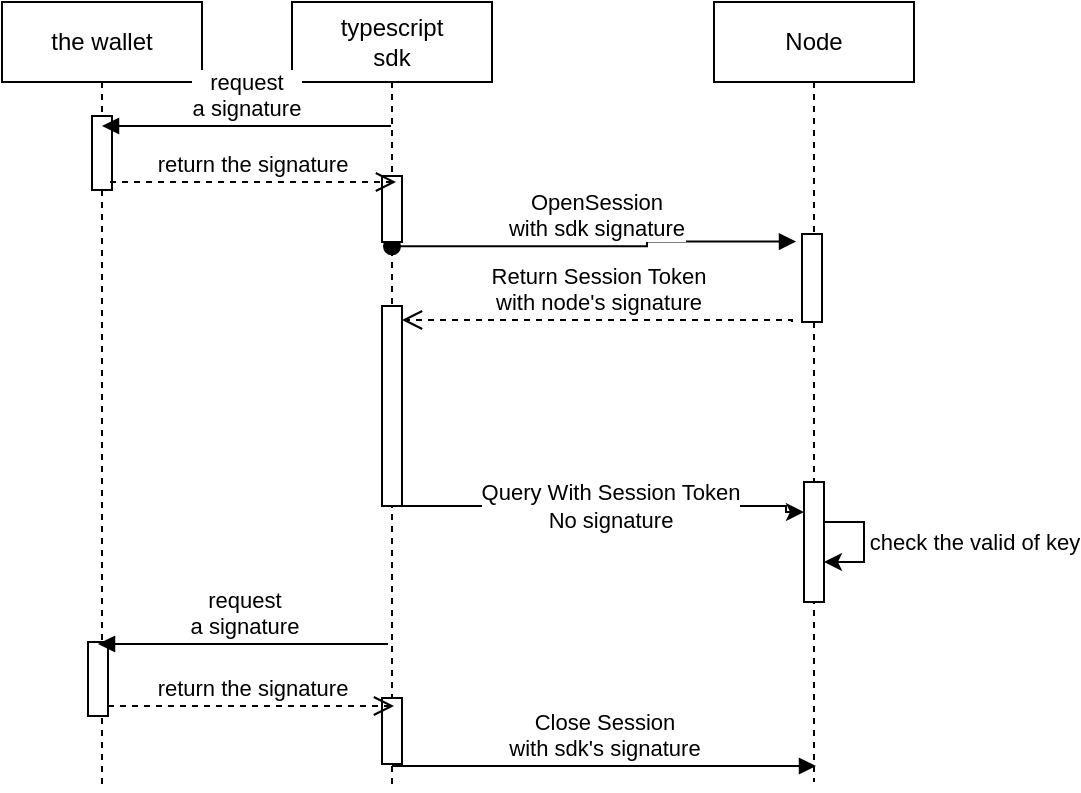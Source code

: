 <mxfile version="15.4.0" type="device"><diagram id="V7aV_hFx9-QJWboMDAXT" name="session"><mxGraphModel dx="1106" dy="997" grid="0" gridSize="10" guides="1" tooltips="1" connect="1" arrows="1" fold="1" page="1" pageScale="1" pageWidth="827" pageHeight="1169" math="0" shadow="0"><root><mxCell id="0"/><mxCell id="1" parent="0"/><mxCell id="n7XyEWAcI2RaktLU3W_4-4" value="Node" style="shape=umlLifeline;perimeter=lifelinePerimeter;whiteSpace=wrap;html=1;container=1;collapsible=0;recursiveResize=0;outlineConnect=0;" vertex="1" parent="1"><mxGeometry x="481" y="366" width="100" height="390" as="geometry"/></mxCell><mxCell id="n7XyEWAcI2RaktLU3W_4-9" value="" style="html=1;points=[];perimeter=orthogonalPerimeter;" vertex="1" parent="n7XyEWAcI2RaktLU3W_4-4"><mxGeometry x="44" y="116" width="10" height="44" as="geometry"/></mxCell><mxCell id="n7XyEWAcI2RaktLU3W_4-14" value="" style="html=1;points=[];perimeter=orthogonalPerimeter;" vertex="1" parent="n7XyEWAcI2RaktLU3W_4-4"><mxGeometry x="45" y="240" width="10" height="60" as="geometry"/></mxCell><mxCell id="n7XyEWAcI2RaktLU3W_4-18" value="check the valid of key" style="edgeStyle=orthogonalEdgeStyle;rounded=0;orthogonalLoop=1;jettySize=auto;html=1;elbow=vertical;" edge="1" parent="n7XyEWAcI2RaktLU3W_4-4" source="n7XyEWAcI2RaktLU3W_4-14" target="n7XyEWAcI2RaktLU3W_4-14"><mxGeometry y="55" relative="1" as="geometry"><mxPoint as="offset"/></mxGeometry></mxCell><mxCell id="n7XyEWAcI2RaktLU3W_4-10" value="OpenSession&lt;br&gt;with sdk signature" style="html=1;verticalAlign=bottom;startArrow=oval;endArrow=block;startSize=8;rounded=0;edgeStyle=orthogonalEdgeStyle;exitX=0.5;exitY=0.31;exitDx=0;exitDy=0;exitPerimeter=0;entryX=-0.3;entryY=0.086;entryDx=0;entryDy=0;entryPerimeter=0;" edge="1" target="n7XyEWAcI2RaktLU3W_4-9" parent="1" source="n7XyEWAcI2RaktLU3W_4-26"><mxGeometry relative="1" as="geometry"><mxPoint x="320" y="468" as="sourcePoint"/><Array as="points"/></mxGeometry></mxCell><mxCell id="n7XyEWAcI2RaktLU3W_4-16" style="edgeStyle=orthogonalEdgeStyle;rounded=0;orthogonalLoop=1;jettySize=auto;html=1;entryX=0;entryY=0.25;entryDx=0;entryDy=0;entryPerimeter=0;" edge="1" parent="1" source="n7XyEWAcI2RaktLU3W_4-12" target="n7XyEWAcI2RaktLU3W_4-14"><mxGeometry relative="1" as="geometry"><Array as="points"><mxPoint x="517" y="618"/><mxPoint x="517" y="621"/></Array></mxGeometry></mxCell><mxCell id="n7XyEWAcI2RaktLU3W_4-17" value="Query With Session Token&lt;br&gt;No signature" style="edgeLabel;html=1;align=center;verticalAlign=middle;resizable=0;points=[];" vertex="1" connectable="0" parent="n7XyEWAcI2RaktLU3W_4-16"><mxGeometry x="-0.148" y="1" relative="1" as="geometry"><mxPoint x="17" y="1" as="offset"/></mxGeometry></mxCell><mxCell id="n7XyEWAcI2RaktLU3W_4-20" value="Return Session Token&lt;br&gt;with node's signature" style="html=1;verticalAlign=bottom;endArrow=open;dashed=1;endSize=8;rounded=0;edgeStyle=orthogonalEdgeStyle;entryX=1;entryY=0.07;entryDx=0;entryDy=0;entryPerimeter=0;exitX=-0.5;exitY=1;exitDx=0;exitDy=0;exitPerimeter=0;" edge="1" parent="1" source="n7XyEWAcI2RaktLU3W_4-9" target="n7XyEWAcI2RaktLU3W_4-12"><mxGeometry relative="1" as="geometry"><mxPoint x="550" y="528" as="sourcePoint"/><mxPoint x="470" y="528" as="targetPoint"/><Array as="points"><mxPoint x="520" y="525"/></Array></mxGeometry></mxCell><mxCell id="n7XyEWAcI2RaktLU3W_4-26" value="typescript&lt;br&gt;sdk" style="shape=umlLifeline;perimeter=lifelinePerimeter;whiteSpace=wrap;html=1;container=1;collapsible=0;recursiveResize=0;outlineConnect=0;" vertex="1" parent="1"><mxGeometry x="270" y="366" width="100" height="394" as="geometry"/></mxCell><mxCell id="n7XyEWAcI2RaktLU3W_4-36" value="" style="html=1;points=[];perimeter=orthogonalPerimeter;" vertex="1" parent="n7XyEWAcI2RaktLU3W_4-26"><mxGeometry x="45" y="87" width="10" height="33" as="geometry"/></mxCell><mxCell id="n7XyEWAcI2RaktLU3W_4-41" value="" style="html=1;points=[];perimeter=orthogonalPerimeter;" vertex="1" parent="n7XyEWAcI2RaktLU3W_4-26"><mxGeometry x="45" y="348" width="10" height="33" as="geometry"/></mxCell><mxCell id="n7XyEWAcI2RaktLU3W_4-12" value="" style="html=1;points=[];perimeter=orthogonalPerimeter;" vertex="1" parent="1"><mxGeometry x="315" y="518" width="10" height="100" as="geometry"/></mxCell><mxCell id="n7XyEWAcI2RaktLU3W_4-23" value="Close Session&lt;br&gt;with sdk's signature" style="html=1;verticalAlign=bottom;endArrow=block;rounded=0;edgeStyle=orthogonalEdgeStyle;" edge="1" parent="1"><mxGeometry x="310" y="368" width="80" as="geometry"><mxPoint x="320" y="748" as="sourcePoint"/><mxPoint x="532" y="748" as="targetPoint"/><Array as="points"><mxPoint x="320" y="748"/><mxPoint x="560" y="748"/></Array></mxGeometry></mxCell><mxCell id="n7XyEWAcI2RaktLU3W_4-27" value="the wallet" style="shape=umlLifeline;perimeter=lifelinePerimeter;whiteSpace=wrap;html=1;container=1;collapsible=0;recursiveResize=0;outlineConnect=0;" vertex="1" parent="1"><mxGeometry x="125" y="366" width="100" height="394" as="geometry"/></mxCell><mxCell id="n7XyEWAcI2RaktLU3W_4-33" value="" style="html=1;points=[];perimeter=orthogonalPerimeter;" vertex="1" parent="n7XyEWAcI2RaktLU3W_4-27"><mxGeometry x="45" y="57" width="10" height="37" as="geometry"/></mxCell><mxCell id="n7XyEWAcI2RaktLU3W_4-39" value="" style="html=1;points=[];perimeter=orthogonalPerimeter;" vertex="1" parent="n7XyEWAcI2RaktLU3W_4-27"><mxGeometry x="43" y="320" width="10" height="37" as="geometry"/></mxCell><mxCell id="n7XyEWAcI2RaktLU3W_4-32" value="request&lt;br&gt;a signature" style="html=1;verticalAlign=bottom;endArrow=block;rounded=0;edgeStyle=orthogonalEdgeStyle;" edge="1" parent="1" source="n7XyEWAcI2RaktLU3W_4-26" target="n7XyEWAcI2RaktLU3W_4-27"><mxGeometry width="80" relative="1" as="geometry"><mxPoint x="239" y="446" as="sourcePoint"/><mxPoint x="319" y="446" as="targetPoint"/><Array as="points"><mxPoint x="268" y="428"/><mxPoint x="268" y="428"/></Array></mxGeometry></mxCell><mxCell id="n7XyEWAcI2RaktLU3W_4-34" value="return the signature" style="html=1;verticalAlign=bottom;endArrow=open;dashed=1;endSize=8;rounded=0;edgeStyle=orthogonalEdgeStyle;exitX=0.9;exitY=0.892;exitDx=0;exitDy=0;exitPerimeter=0;" edge="1" parent="1" source="n7XyEWAcI2RaktLU3W_4-33"><mxGeometry relative="1" as="geometry"><mxPoint x="134" y="545" as="sourcePoint"/><mxPoint x="322" y="456" as="targetPoint"/><Array as="points"><mxPoint x="322" y="456"/></Array></mxGeometry></mxCell><mxCell id="n7XyEWAcI2RaktLU3W_4-37" value="request&lt;br&gt;a signature" style="html=1;verticalAlign=bottom;endArrow=block;rounded=0;edgeStyle=orthogonalEdgeStyle;" edge="1" parent="1"><mxGeometry width="80" relative="1" as="geometry"><mxPoint x="318" y="687" as="sourcePoint"/><mxPoint x="173" y="687" as="targetPoint"/><Array as="points"><mxPoint x="266.5" y="687"/><mxPoint x="266.5" y="687"/></Array></mxGeometry></mxCell><mxCell id="n7XyEWAcI2RaktLU3W_4-40" value="return the signature" style="html=1;verticalAlign=bottom;endArrow=open;dashed=1;endSize=8;rounded=0;edgeStyle=orthogonalEdgeStyle;exitX=0.9;exitY=0.892;exitDx=0;exitDy=0;exitPerimeter=0;" edge="1" parent="1"><mxGeometry relative="1" as="geometry"><mxPoint x="178" y="718" as="sourcePoint"/><mxPoint x="321" y="718" as="targetPoint"/><Array as="points"><mxPoint x="321" y="718"/></Array></mxGeometry></mxCell></root></mxGraphModel></diagram></mxfile>